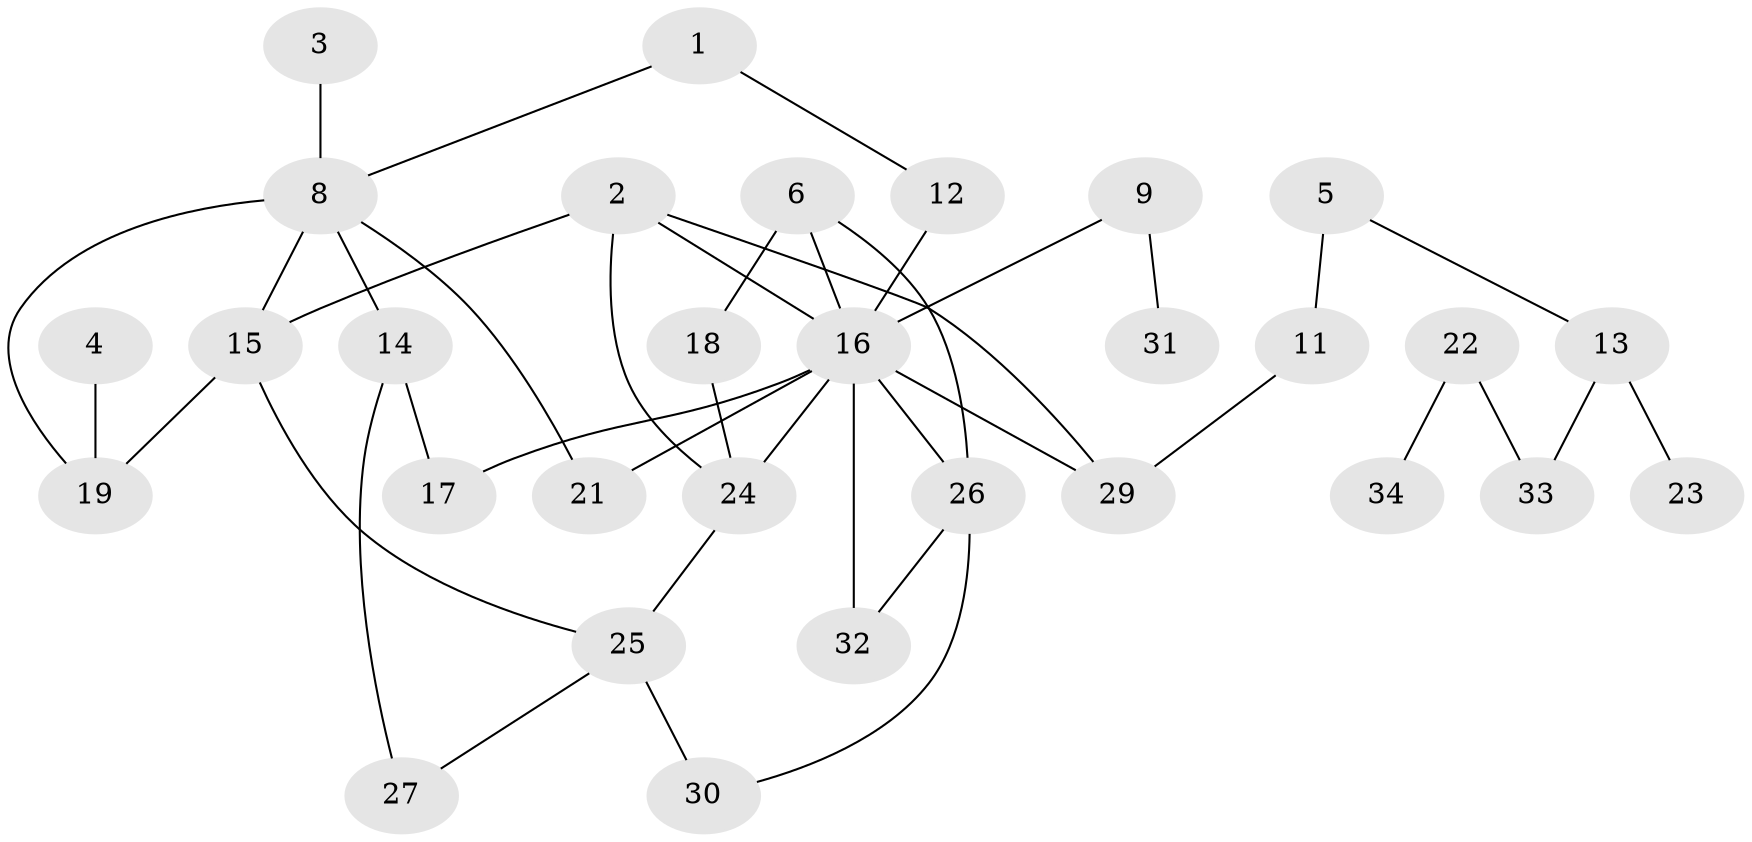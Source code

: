 // original degree distribution, {3: 0.2647058823529412, 1: 0.20588235294117646, 4: 0.11764705882352941, 2: 0.3382352941176471, 0: 0.04411764705882353, 5: 0.029411764705882353}
// Generated by graph-tools (version 1.1) at 2025/33/03/09/25 02:33:37]
// undirected, 30 vertices, 41 edges
graph export_dot {
graph [start="1"]
  node [color=gray90,style=filled];
  1;
  2;
  3;
  4;
  5;
  6;
  8;
  9;
  11;
  12;
  13;
  14;
  15;
  16;
  17;
  18;
  19;
  21;
  22;
  23;
  24;
  25;
  26;
  27;
  29;
  30;
  31;
  32;
  33;
  34;
  1 -- 8 [weight=1.0];
  1 -- 12 [weight=1.0];
  2 -- 15 [weight=1.0];
  2 -- 16 [weight=1.0];
  2 -- 24 [weight=1.0];
  2 -- 29 [weight=1.0];
  3 -- 8 [weight=1.0];
  4 -- 19 [weight=1.0];
  5 -- 11 [weight=1.0];
  5 -- 13 [weight=1.0];
  6 -- 16 [weight=2.0];
  6 -- 18 [weight=1.0];
  6 -- 26 [weight=1.0];
  8 -- 14 [weight=1.0];
  8 -- 15 [weight=2.0];
  8 -- 19 [weight=1.0];
  8 -- 21 [weight=1.0];
  9 -- 16 [weight=1.0];
  9 -- 31 [weight=1.0];
  11 -- 29 [weight=1.0];
  12 -- 16 [weight=1.0];
  13 -- 23 [weight=1.0];
  13 -- 33 [weight=1.0];
  14 -- 17 [weight=1.0];
  14 -- 27 [weight=1.0];
  15 -- 19 [weight=1.0];
  15 -- 25 [weight=1.0];
  16 -- 17 [weight=1.0];
  16 -- 21 [weight=1.0];
  16 -- 24 [weight=1.0];
  16 -- 26 [weight=1.0];
  16 -- 29 [weight=1.0];
  16 -- 32 [weight=1.0];
  18 -- 24 [weight=1.0];
  22 -- 33 [weight=1.0];
  22 -- 34 [weight=1.0];
  24 -- 25 [weight=1.0];
  25 -- 27 [weight=1.0];
  25 -- 30 [weight=1.0];
  26 -- 30 [weight=1.0];
  26 -- 32 [weight=1.0];
}
